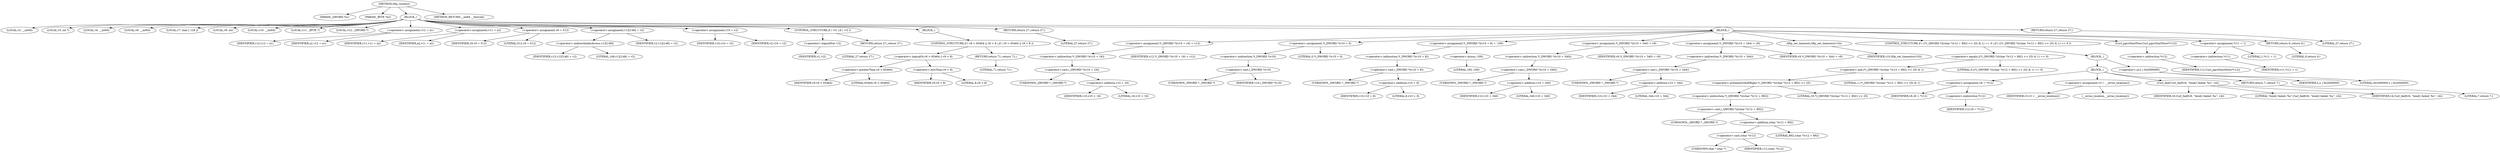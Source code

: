 digraph tftp_connect {  
"1000110" [label = "(METHOD,tftp_connect)" ]
"1000111" [label = "(PARAM,_QWORD *a1)" ]
"1000112" [label = "(PARAM,_BYTE *a2)" ]
"1000113" [label = "(BLOCK,,)" ]
"1000114" [label = "(LOCAL,v2: __int64)" ]
"1000115" [label = "(LOCAL,v3: int *)" ]
"1000116" [label = "(LOCAL,v4: __int64)" ]
"1000117" [label = "(LOCAL,v6: __int64)" ]
"1000118" [label = "(LOCAL,v7: char [ 128 ])" ]
"1000119" [label = "(LOCAL,v9: int)" ]
"1000120" [label = "(LOCAL,v10: __int64)" ]
"1000121" [label = "(LOCAL,v11: _BYTE *)" ]
"1000122" [label = "(LOCAL,v12: _QWORD *)" ]
"1000123" [label = "(<operator>.assignment,v12 = a1)" ]
"1000124" [label = "(IDENTIFIER,v12,v12 = a1)" ]
"1000125" [label = "(IDENTIFIER,a1,v12 = a1)" ]
"1000126" [label = "(<operator>.assignment,v11 = a2)" ]
"1000127" [label = "(IDENTIFIER,v11,v11 = a2)" ]
"1000128" [label = "(IDENTIFIER,a2,v11 = a2)" ]
"1000129" [label = "(<operator>.assignment,v9 = 512)" ]
"1000130" [label = "(IDENTIFIER,v9,v9 = 512)" ]
"1000131" [label = "(LITERAL,512,v9 = 512)" ]
"1000132" [label = "(<operator>.assignment,v12[148] = v2)" ]
"1000133" [label = "(<operator>.indirectIndexAccess,v12[148])" ]
"1000134" [label = "(IDENTIFIER,v12,v12[148] = v2)" ]
"1000135" [label = "(LITERAL,148,v12[148] = v2)" ]
"1000136" [label = "(IDENTIFIER,v2,v12[148] = v2)" ]
"1000137" [label = "(<operator>.assignment,v10 = v2)" ]
"1000138" [label = "(IDENTIFIER,v10,v10 = v2)" ]
"1000139" [label = "(IDENTIFIER,v2,v10 = v2)" ]
"1000140" [label = "(CONTROL_STRUCTURE,if ( !v2 ),if ( !v2 ))" ]
"1000141" [label = "(<operator>.logicalNot,!v2)" ]
"1000142" [label = "(IDENTIFIER,v2,!v2)" ]
"1000143" [label = "(RETURN,return 27;,return 27;)" ]
"1000144" [label = "(LITERAL,27,return 27;)" ]
"1000145" [label = "(BLOCK,,)" ]
"1000146" [label = "(CONTROL_STRUCTURE,if ( v9 > 65464 || v9 < 8 ),if ( v9 > 65464 || v9 < 8 ))" ]
"1000147" [label = "(<operator>.logicalOr,v9 > 65464 || v9 < 8)" ]
"1000148" [label = "(<operator>.greaterThan,v9 > 65464)" ]
"1000149" [label = "(IDENTIFIER,v9,v9 > 65464)" ]
"1000150" [label = "(LITERAL,65464,v9 > 65464)" ]
"1000151" [label = "(<operator>.lessThan,v9 < 8)" ]
"1000152" [label = "(IDENTIFIER,v9,v9 < 8)" ]
"1000153" [label = "(LITERAL,8,v9 < 8)" ]
"1000154" [label = "(RETURN,return 71;,return 71;)" ]
"1000155" [label = "(LITERAL,71,return 71;)" ]
"1000156" [label = "(RETURN,return 27;,return 27;)" ]
"1000157" [label = "(LITERAL,27,return 27;)" ]
"1000158" [label = "(BLOCK,,)" ]
"1000159" [label = "(<operator>.assignment,*(_QWORD *)(v10 + 16) = v12)" ]
"1000160" [label = "(<operator>.indirection,*(_QWORD *)(v10 + 16))" ]
"1000161" [label = "(<operator>.cast,(_QWORD *)(v10 + 16))" ]
"1000162" [label = "(UNKNOWN,_QWORD *,_QWORD *)" ]
"1000163" [label = "(<operator>.addition,v10 + 16)" ]
"1000164" [label = "(IDENTIFIER,v10,v10 + 16)" ]
"1000165" [label = "(LITERAL,16,v10 + 16)" ]
"1000166" [label = "(IDENTIFIER,v12,*(_QWORD *)(v10 + 16) = v12)" ]
"1000167" [label = "(<operator>.assignment,*(_DWORD *)v10 = 0)" ]
"1000168" [label = "(<operator>.indirection,*(_DWORD *)v10)" ]
"1000169" [label = "(<operator>.cast,(_DWORD *)v10)" ]
"1000170" [label = "(UNKNOWN,_DWORD *,_DWORD *)" ]
"1000171" [label = "(IDENTIFIER,v10,(_DWORD *)v10)" ]
"1000172" [label = "(LITERAL,0,*(_DWORD *)v10 = 0)" ]
"1000173" [label = "(<operator>.assignment,*(_DWORD *)(v10 + 8) = -100)" ]
"1000174" [label = "(<operator>.indirection,*(_DWORD *)(v10 + 8))" ]
"1000175" [label = "(<operator>.cast,(_DWORD *)(v10 + 8))" ]
"1000176" [label = "(UNKNOWN,_DWORD *,_DWORD *)" ]
"1000177" [label = "(<operator>.addition,v10 + 8)" ]
"1000178" [label = "(IDENTIFIER,v10,v10 + 8)" ]
"1000179" [label = "(LITERAL,8,v10 + 8)" ]
"1000180" [label = "(<operator>.minus,-100)" ]
"1000181" [label = "(LITERAL,100,-100)" ]
"1000182" [label = "(<operator>.assignment,*(_DWORD *)(v10 + 340) = v9)" ]
"1000183" [label = "(<operator>.indirection,*(_DWORD *)(v10 + 340))" ]
"1000184" [label = "(<operator>.cast,(_DWORD *)(v10 + 340))" ]
"1000185" [label = "(UNKNOWN,_DWORD *,_DWORD *)" ]
"1000186" [label = "(<operator>.addition,v10 + 340)" ]
"1000187" [label = "(IDENTIFIER,v10,v10 + 340)" ]
"1000188" [label = "(LITERAL,340,v10 + 340)" ]
"1000189" [label = "(IDENTIFIER,v9,*(_DWORD *)(v10 + 340) = v9)" ]
"1000190" [label = "(<operator>.assignment,*(_DWORD *)(v10 + 344) = v9)" ]
"1000191" [label = "(<operator>.indirection,*(_DWORD *)(v10 + 344))" ]
"1000192" [label = "(<operator>.cast,(_DWORD *)(v10 + 344))" ]
"1000193" [label = "(UNKNOWN,_DWORD *,_DWORD *)" ]
"1000194" [label = "(<operator>.addition,v10 + 344)" ]
"1000195" [label = "(IDENTIFIER,v10,v10 + 344)" ]
"1000196" [label = "(LITERAL,344,v10 + 344)" ]
"1000197" [label = "(IDENTIFIER,v9,*(_DWORD *)(v10 + 344) = v9)" ]
"1000198" [label = "(tftp_set_timeouts,tftp_set_timeouts(v10))" ]
"1000199" [label = "(IDENTIFIER,v10,tftp_set_timeouts(v10))" ]
"1000200" [label = "(CONTROL_STRUCTURE,if ( ((*(_QWORD *)((char *)v12 + 892) >> 25) & 1) == 0 ),if ( ((*(_QWORD *)((char *)v12 + 892) >> 25) & 1) == 0 ))" ]
"1000201" [label = "(<operator>.equals,((*(_QWORD *)((char *)v12 + 892) >> 25) & 1) == 0)" ]
"1000202" [label = "(<operator>.and,(*(_QWORD *)((char *)v12 + 892) >> 25) & 1)" ]
"1000203" [label = "(<operator>.arithmeticShiftRight,*(_QWORD *)((char *)v12 + 892) >> 25)" ]
"1000204" [label = "(<operator>.indirection,*(_QWORD *)((char *)v12 + 892))" ]
"1000205" [label = "(<operator>.cast,(_QWORD *)((char *)v12 + 892))" ]
"1000206" [label = "(UNKNOWN,_QWORD *,_QWORD *)" ]
"1000207" [label = "(<operator>.addition,(char *)v12 + 892)" ]
"1000208" [label = "(<operator>.cast,(char *)v12)" ]
"1000209" [label = "(UNKNOWN,char *,char *)" ]
"1000210" [label = "(IDENTIFIER,v12,(char *)v12)" ]
"1000211" [label = "(LITERAL,892,(char *)v12 + 892)" ]
"1000212" [label = "(LITERAL,25,*(_QWORD *)((char *)v12 + 892) >> 25)" ]
"1000213" [label = "(LITERAL,1,(*(_QWORD *)((char *)v12 + 892) >> 25) & 1)" ]
"1000214" [label = "(LITERAL,0,((*(_QWORD *)((char *)v12 + 892) >> 25) & 1) == 0)" ]
"1000215" [label = "(BLOCK,,)" ]
"1000216" [label = "(BLOCK,,)" ]
"1000217" [label = "(<operator>.assignment,v6 = *v12)" ]
"1000218" [label = "(IDENTIFIER,v6,v6 = *v12)" ]
"1000219" [label = "(<operator>.indirection,*v12)" ]
"1000220" [label = "(IDENTIFIER,v12,v6 = *v12)" ]
"1000221" [label = "(<operator>.assignment,v3 = __errno_location())" ]
"1000222" [label = "(IDENTIFIER,v3,v3 = __errno_location())" ]
"1000223" [label = "(__errno_location,__errno_location())" ]
"1000224" [label = "(Curl_failf,Curl_failf(v6, \"bind() failed; %s\", v4))" ]
"1000225" [label = "(IDENTIFIER,v6,Curl_failf(v6, \"bind() failed; %s\", v4))" ]
"1000226" [label = "(LITERAL,\"bind() failed; %s\",Curl_failf(v6, \"bind() failed; %s\", v4))" ]
"1000227" [label = "(IDENTIFIER,v4,Curl_failf(v6, \"bind() failed; %s\", v4))" ]
"1000228" [label = "(RETURN,return 7;,return 7;)" ]
"1000229" [label = "(LITERAL,7,return 7;)" ]
"1000230" [label = "(<operator>.or,L | 0x2000000)" ]
"1000231" [label = "(IDENTIFIER,L,L | 0x2000000)" ]
"1000232" [label = "(LITERAL,0x2000000,L | 0x2000000)" ]
"1000233" [label = "(Curl_pgrsStartNow,Curl_pgrsStartNow(*v12))" ]
"1000234" [label = "(<operator>.indirection,*v12)" ]
"1000235" [label = "(IDENTIFIER,v12,Curl_pgrsStartNow(*v12))" ]
"1000236" [label = "(<operator>.assignment,*v11 = 1)" ]
"1000237" [label = "(<operator>.indirection,*v11)" ]
"1000238" [label = "(IDENTIFIER,v11,*v11 = 1)" ]
"1000239" [label = "(LITERAL,1,*v11 = 1)" ]
"1000240" [label = "(RETURN,return 0;,return 0;)" ]
"1000241" [label = "(LITERAL,0,return 0;)" ]
"1000242" [label = "(RETURN,return 27;,return 27;)" ]
"1000243" [label = "(LITERAL,27,return 27;)" ]
"1000244" [label = "(METHOD_RETURN,__int64 __fastcall)" ]
  "1000110" -> "1000111" 
  "1000110" -> "1000112" 
  "1000110" -> "1000113" 
  "1000110" -> "1000244" 
  "1000113" -> "1000114" 
  "1000113" -> "1000115" 
  "1000113" -> "1000116" 
  "1000113" -> "1000117" 
  "1000113" -> "1000118" 
  "1000113" -> "1000119" 
  "1000113" -> "1000120" 
  "1000113" -> "1000121" 
  "1000113" -> "1000122" 
  "1000113" -> "1000123" 
  "1000113" -> "1000126" 
  "1000113" -> "1000129" 
  "1000113" -> "1000132" 
  "1000113" -> "1000137" 
  "1000113" -> "1000140" 
  "1000113" -> "1000145" 
  "1000113" -> "1000156" 
  "1000113" -> "1000158" 
  "1000113" -> "1000242" 
  "1000123" -> "1000124" 
  "1000123" -> "1000125" 
  "1000126" -> "1000127" 
  "1000126" -> "1000128" 
  "1000129" -> "1000130" 
  "1000129" -> "1000131" 
  "1000132" -> "1000133" 
  "1000132" -> "1000136" 
  "1000133" -> "1000134" 
  "1000133" -> "1000135" 
  "1000137" -> "1000138" 
  "1000137" -> "1000139" 
  "1000140" -> "1000141" 
  "1000140" -> "1000143" 
  "1000141" -> "1000142" 
  "1000143" -> "1000144" 
  "1000145" -> "1000146" 
  "1000146" -> "1000147" 
  "1000146" -> "1000154" 
  "1000147" -> "1000148" 
  "1000147" -> "1000151" 
  "1000148" -> "1000149" 
  "1000148" -> "1000150" 
  "1000151" -> "1000152" 
  "1000151" -> "1000153" 
  "1000154" -> "1000155" 
  "1000156" -> "1000157" 
  "1000158" -> "1000159" 
  "1000158" -> "1000167" 
  "1000158" -> "1000173" 
  "1000158" -> "1000182" 
  "1000158" -> "1000190" 
  "1000158" -> "1000198" 
  "1000158" -> "1000200" 
  "1000158" -> "1000233" 
  "1000158" -> "1000236" 
  "1000158" -> "1000240" 
  "1000159" -> "1000160" 
  "1000159" -> "1000166" 
  "1000160" -> "1000161" 
  "1000161" -> "1000162" 
  "1000161" -> "1000163" 
  "1000163" -> "1000164" 
  "1000163" -> "1000165" 
  "1000167" -> "1000168" 
  "1000167" -> "1000172" 
  "1000168" -> "1000169" 
  "1000169" -> "1000170" 
  "1000169" -> "1000171" 
  "1000173" -> "1000174" 
  "1000173" -> "1000180" 
  "1000174" -> "1000175" 
  "1000175" -> "1000176" 
  "1000175" -> "1000177" 
  "1000177" -> "1000178" 
  "1000177" -> "1000179" 
  "1000180" -> "1000181" 
  "1000182" -> "1000183" 
  "1000182" -> "1000189" 
  "1000183" -> "1000184" 
  "1000184" -> "1000185" 
  "1000184" -> "1000186" 
  "1000186" -> "1000187" 
  "1000186" -> "1000188" 
  "1000190" -> "1000191" 
  "1000190" -> "1000197" 
  "1000191" -> "1000192" 
  "1000192" -> "1000193" 
  "1000192" -> "1000194" 
  "1000194" -> "1000195" 
  "1000194" -> "1000196" 
  "1000198" -> "1000199" 
  "1000200" -> "1000201" 
  "1000200" -> "1000215" 
  "1000201" -> "1000202" 
  "1000201" -> "1000214" 
  "1000202" -> "1000203" 
  "1000202" -> "1000213" 
  "1000203" -> "1000204" 
  "1000203" -> "1000212" 
  "1000204" -> "1000205" 
  "1000205" -> "1000206" 
  "1000205" -> "1000207" 
  "1000207" -> "1000208" 
  "1000207" -> "1000211" 
  "1000208" -> "1000209" 
  "1000208" -> "1000210" 
  "1000215" -> "1000216" 
  "1000215" -> "1000230" 
  "1000216" -> "1000217" 
  "1000216" -> "1000221" 
  "1000216" -> "1000224" 
  "1000216" -> "1000228" 
  "1000217" -> "1000218" 
  "1000217" -> "1000219" 
  "1000219" -> "1000220" 
  "1000221" -> "1000222" 
  "1000221" -> "1000223" 
  "1000224" -> "1000225" 
  "1000224" -> "1000226" 
  "1000224" -> "1000227" 
  "1000228" -> "1000229" 
  "1000230" -> "1000231" 
  "1000230" -> "1000232" 
  "1000233" -> "1000234" 
  "1000234" -> "1000235" 
  "1000236" -> "1000237" 
  "1000236" -> "1000239" 
  "1000237" -> "1000238" 
  "1000240" -> "1000241" 
  "1000242" -> "1000243" 
}

